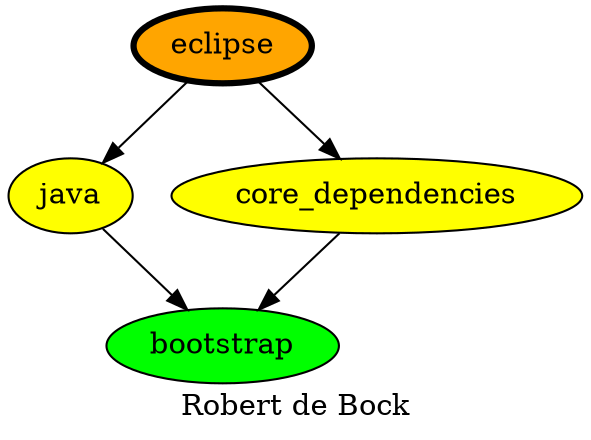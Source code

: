 digraph PhiloDilemma {
  label = "Robert de Bock" ;
  overlap=false
  {
    bootstrap [fillcolor=green style=filled]
    java [fillcolor=yellow style=filled]
    core_dependencies [fillcolor=yellow style=filled]
    eclipse [fillcolor=orange style=filled penwidth=3]
  }
  {java core_dependencies} -> bootstrap
  eclipse -> {java core_dependencies}
}
